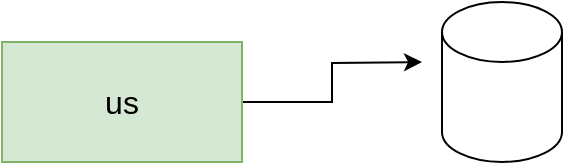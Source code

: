 <mxfile version="24.8.0">
  <diagram name="Page-1" id="QxuAmctd9teHQQ_qH7NK">
    <mxGraphModel dx="794" dy="412" grid="1" gridSize="10" guides="1" tooltips="1" connect="1" arrows="1" fold="1" page="1" pageScale="1" pageWidth="850" pageHeight="1100" math="0" shadow="0">
      <root>
        <mxCell id="0" />
        <mxCell id="1" parent="0" />
        <mxCell id="C-KPcHn1WwKJgmIieH2S-2" style="edgeStyle=orthogonalEdgeStyle;rounded=0;orthogonalLoop=1;jettySize=auto;html=1;" edge="1" parent="1" source="C-KPcHn1WwKJgmIieH2S-1">
          <mxGeometry relative="1" as="geometry">
            <mxPoint x="280" y="190" as="targetPoint" />
          </mxGeometry>
        </mxCell>
        <mxCell id="C-KPcHn1WwKJgmIieH2S-1" value="&lt;font style=&quot;font-size: 16px;&quot;&gt;us&lt;/font&gt;" style="rounded=0;whiteSpace=wrap;html=1;fillColor=#d5e8d4;strokeColor=#82b366;" vertex="1" parent="1">
          <mxGeometry x="70" y="180" width="120" height="60" as="geometry" />
        </mxCell>
        <mxCell id="C-KPcHn1WwKJgmIieH2S-4" value="" style="shape=cylinder3;whiteSpace=wrap;html=1;boundedLbl=1;backgroundOutline=1;size=15;" vertex="1" parent="1">
          <mxGeometry x="290" y="160" width="60" height="80" as="geometry" />
        </mxCell>
      </root>
    </mxGraphModel>
  </diagram>
</mxfile>
